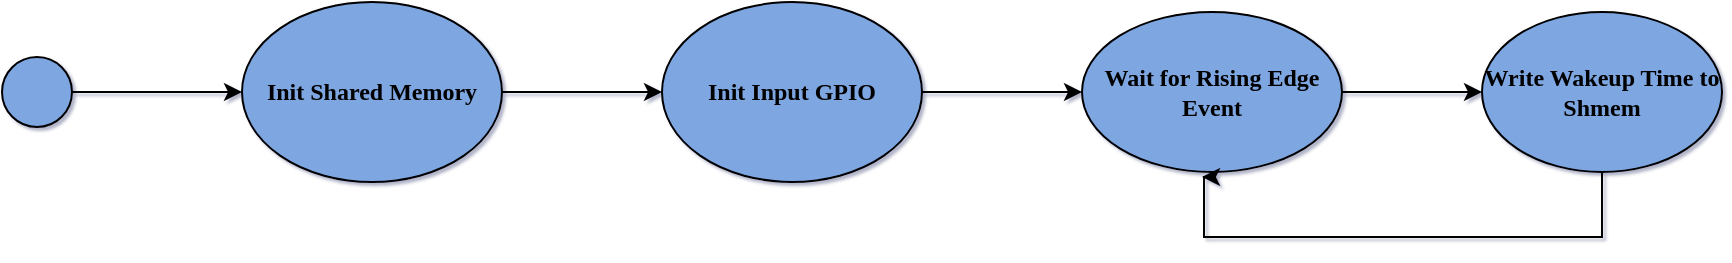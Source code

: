 <mxfile version="21.3.4" type="device" pages="3">
  <diagram id="H9cXedggXDRIJOp_ijHC" name="gtimer_state_machine">
    <mxGraphModel dx="1048" dy="-247" grid="1" gridSize="10" guides="1" tooltips="1" connect="1" arrows="1" fold="1" page="1" pageScale="1" pageWidth="1100" pageHeight="850" math="0" shadow="1">
      <root>
        <mxCell id="0" />
        <mxCell id="1" parent="0" />
        <mxCell id="vmlORSv95FjigiQp0P0b-10" value="" style="edgeStyle=orthogonalEdgeStyle;rounded=0;orthogonalLoop=1;jettySize=auto;html=1;fontFamily=Lucida Console;labelBackgroundColor=#D4E1F5;fontStyle=1;exitX=1;exitY=0.5;exitDx=0;exitDy=0;entryX=0;entryY=0.5;entryDx=0;entryDy=0;fontSize=12;" parent="1" source="MlheWF1Qkhs5KqdshO8N-5" target="MlheWF1Qkhs5KqdshO8N-7" edge="1">
          <mxGeometry relative="1" as="geometry">
            <mxPoint x="317.91" y="1696" as="targetPoint" />
          </mxGeometry>
        </mxCell>
        <mxCell id="MlheWF1Qkhs5KqdshO8N-5" value="Wait for Rising Edge Event" style="ellipse;whiteSpace=wrap;html=1;fontFamily=Lucida Console;fontSize=12;fontStyle=1;fillColor=#7EA6E0;" parent="1" vertex="1">
          <mxGeometry x="640" y="1221" width="130" height="80" as="geometry" />
        </mxCell>
        <mxCell id="T0Pd4vbM1uNse8A5Jt4m-2" value="" style="edgeStyle=orthogonalEdgeStyle;rounded=0;orthogonalLoop=1;jettySize=auto;html=1;exitX=0.5;exitY=1;exitDx=0;exitDy=0;fontFamily=Lucida Console;fontStyle=1;labelBackgroundColor=#D4E1F5;fontSize=12;" parent="1" source="MlheWF1Qkhs5KqdshO8N-7" edge="1">
          <mxGeometry x="0.27" relative="1" as="geometry">
            <mxPoint x="700" y="1303.5" as="targetPoint" />
            <Array as="points">
              <mxPoint x="900" y="1333.5" />
              <mxPoint x="701" y="1333.5" />
              <mxPoint x="701" y="1303.5" />
            </Array>
            <mxPoint as="offset" />
          </mxGeometry>
        </mxCell>
        <mxCell id="MlheWF1Qkhs5KqdshO8N-7" value="Write Wakeup Time to Shmem" style="ellipse;whiteSpace=wrap;html=1;fontFamily=Lucida Console;fontSize=12;fontStyle=1;fillColor=#7EA6E0;" parent="1" vertex="1">
          <mxGeometry x="840" y="1221" width="120" height="80" as="geometry" />
        </mxCell>
        <mxCell id="vmlORSv95FjigiQp0P0b-3" value="" style="edgeStyle=orthogonalEdgeStyle;rounded=0;orthogonalLoop=1;jettySize=auto;html=1;entryX=0;entryY=0.5;entryDx=0;entryDy=0;fontFamily=Lucida Console;labelBackgroundColor=#D4E1F5;fontStyle=1;fontSize=12;exitX=1;exitY=0.5;exitDx=0;exitDy=0;" parent="1" source="vmlORSv95FjigiQp0P0b-1" target="vmlORSv95FjigiQp0P0b-2" edge="1">
          <mxGeometry x="-0.061" relative="1" as="geometry">
            <Array as="points">
              <mxPoint x="380" y="1261.5" />
              <mxPoint x="380" y="1261.5" />
            </Array>
            <mxPoint as="offset" />
          </mxGeometry>
        </mxCell>
        <mxCell id="vmlORSv95FjigiQp0P0b-1" value="Init Shared Memory" style="ellipse;whiteSpace=wrap;html=1;fontFamily=Lucida Console;fontSize=12;fontStyle=1;fillColor=#7EA6E0;" parent="1" vertex="1">
          <mxGeometry x="220" y="1216" width="130" height="90" as="geometry" />
        </mxCell>
        <mxCell id="vmlORSv95FjigiQp0P0b-4" value="" style="edgeStyle=orthogonalEdgeStyle;rounded=0;orthogonalLoop=1;jettySize=auto;html=1;entryX=0;entryY=0.5;entryDx=0;entryDy=0;fontFamily=Lucida Console;labelBackgroundColor=#D4E1F5;fontStyle=1;fontSize=12;" parent="1" source="vmlORSv95FjigiQp0P0b-2" target="MlheWF1Qkhs5KqdshO8N-5" edge="1">
          <mxGeometry relative="1" as="geometry">
            <mxPoint as="offset" />
          </mxGeometry>
        </mxCell>
        <mxCell id="vmlORSv95FjigiQp0P0b-2" value="Init Input GPIO" style="ellipse;whiteSpace=wrap;html=1;fontFamily=Lucida Console;fontSize=12;fontStyle=1;fillColor=#7EA6E0;" parent="1" vertex="1">
          <mxGeometry x="430" y="1216" width="130" height="90" as="geometry" />
        </mxCell>
        <mxCell id="vmlORSv95FjigiQp0P0b-18" style="edgeStyle=orthogonalEdgeStyle;rounded=0;orthogonalLoop=1;jettySize=auto;html=1;entryX=0;entryY=0.5;entryDx=0;entryDy=0;fontFamily=Lucida Console;fontSize=12;fontStyle=0" parent="1" source="vmlORSv95FjigiQp0P0b-17" target="vmlORSv95FjigiQp0P0b-1" edge="1">
          <mxGeometry relative="1" as="geometry" />
        </mxCell>
        <mxCell id="vmlORSv95FjigiQp0P0b-17" value="" style="ellipse;whiteSpace=wrap;html=1;aspect=fixed;fillColor=#7EA6E0;fontFamily=Lucida Console;fontSize=12;fontStyle=0" parent="1" vertex="1">
          <mxGeometry x="100" y="1243.5" width="35" height="35" as="geometry" />
        </mxCell>
      </root>
    </mxGraphModel>
  </diagram>
  <diagram name="gsync_state_machine" id="cNr1XQqD759sCa3C88nT">
    <mxGraphModel dx="1048" dy="-247" grid="1" gridSize="10" guides="1" tooltips="1" connect="1" arrows="1" fold="1" page="1" pageScale="1" pageWidth="1100" pageHeight="850" background="none" math="0" shadow="1">
      <root>
        <mxCell id="0" />
        <mxCell id="1" parent="0" />
        <mxCell id="JC2metaAEz-XwuCULyKm-3" style="edgeStyle=orthogonalEdgeStyle;rounded=0;orthogonalLoop=1;jettySize=auto;html=1;entryX=0.5;entryY=0;entryDx=0;entryDy=0;exitX=0.5;exitY=1;exitDx=0;exitDy=0;fontFamily=Lucida Console;" parent="1" source="Tmm5sT9xq-HKcVvQ4M4n-6" target="pdDv1uYVtVUU_qt3WY7q-1" edge="1">
          <mxGeometry relative="1" as="geometry" />
        </mxCell>
        <mxCell id="Tmm5sT9xq-HKcVvQ4M4n-6" value="Get Current CLOCK_MONOTONIC Time" style="ellipse;whiteSpace=wrap;html=1;fontFamily=Lucida Console;fontSize=12;fontStyle=1;fillColor=#7EA6E0;" parent="1" vertex="1">
          <mxGeometry x="590" y="1100" width="150" height="80" as="geometry" />
        </mxCell>
        <mxCell id="Tmm5sT9xq-HKcVvQ4M4n-7" value="" style="edgeStyle=orthogonalEdgeStyle;rounded=0;orthogonalLoop=1;jettySize=auto;html=1;entryX=0;entryY=0.5;entryDx=0;entryDy=0;fontFamily=Lucida Console;labelBackgroundColor=#D4E1F5;fontStyle=1;exitX=1;exitY=0.5;exitDx=0;exitDy=0;" parent="1" source="Tmm5sT9xq-HKcVvQ4M4n-9" target="Tmm5sT9xq-HKcVvQ4M4n-12" edge="1">
          <mxGeometry relative="1" as="geometry" />
        </mxCell>
        <mxCell id="Tmm5sT9xq-HKcVvQ4M4n-9" value="Attach to Shared Memory" style="ellipse;whiteSpace=wrap;html=1;fontFamily=Lucida Console;fontSize=12;fontStyle=1;fillColor=#7EA6E0;" parent="1" vertex="1">
          <mxGeometry x="365" y="950" width="130" height="90" as="geometry" />
        </mxCell>
        <mxCell id="Tmm5sT9xq-HKcVvQ4M4n-10" value="" style="edgeStyle=orthogonalEdgeStyle;rounded=0;orthogonalLoop=1;jettySize=auto;html=1;fontFamily=Lucida Console;labelBackgroundColor=#D4E1F5;fontStyle=1;entryX=0.5;entryY=0;entryDx=0;entryDy=0;" parent="1" source="Tmm5sT9xq-HKcVvQ4M4n-12" target="Tmm5sT9xq-HKcVvQ4M4n-6" edge="1">
          <mxGeometry relative="1" as="geometry">
            <mxPoint as="offset" />
            <mxPoint x="805" y="995" as="targetPoint" />
          </mxGeometry>
        </mxCell>
        <mxCell id="Tmm5sT9xq-HKcVvQ4M4n-12" value="Init Output GPIO" style="ellipse;whiteSpace=wrap;html=1;fontFamily=Lucida Console;fontSize=12;fontStyle=1;fillColor=#7EA6E0;" parent="1" vertex="1">
          <mxGeometry x="600" y="950" width="130" height="90" as="geometry" />
        </mxCell>
        <mxCell id="Tmm5sT9xq-HKcVvQ4M4n-15" style="edgeStyle=orthogonalEdgeStyle;rounded=0;orthogonalLoop=1;jettySize=auto;html=1;entryX=0;entryY=0.5;entryDx=0;entryDy=0;fontFamily=Lucida Console;" parent="1" source="Tmm5sT9xq-HKcVvQ4M4n-16" target="Tmm5sT9xq-HKcVvQ4M4n-9" edge="1">
          <mxGeometry relative="1" as="geometry" />
        </mxCell>
        <mxCell id="Tmm5sT9xq-HKcVvQ4M4n-16" value="" style="ellipse;whiteSpace=wrap;html=1;aspect=fixed;fillColor=#7EA6E0;fontFamily=Lucida Console;" parent="1" vertex="1">
          <mxGeometry x="220" y="977.5" width="35" height="35" as="geometry" />
        </mxCell>
        <mxCell id="DomnHgO1XOQsfdxrIvcA-4" value="" style="edgeStyle=orthogonalEdgeStyle;rounded=0;orthogonalLoop=1;jettySize=auto;html=1;entryX=0.5;entryY=0;entryDx=0;entryDy=0;fontFamily=Lucida Console;labelBackgroundColor=#D4E1F5;fontStyle=1;exitX=0.5;exitY=1;exitDx=0;exitDy=0;" parent="1" source="DomnHgO1XOQsfdxrIvcA-1" target="DomnHgO1XOQsfdxrIvcA-2" edge="1">
          <mxGeometry relative="1" as="geometry" />
        </mxCell>
        <mxCell id="DomnHgO1XOQsfdxrIvcA-1" value="Compute Next Wakeup Time" style="ellipse;whiteSpace=wrap;html=1;fontFamily=Lucida Console;fontSize=12;fontStyle=1;fillColor=#7EA6E0;" parent="1" vertex="1">
          <mxGeometry x="605" y="1380" width="120" height="80" as="geometry" />
        </mxCell>
        <mxCell id="nB0VQEPAxrZI-wofyT0b-1" style="edgeStyle=orthogonalEdgeStyle;rounded=0;orthogonalLoop=1;jettySize=auto;html=1;entryX=0;entryY=0.5;entryDx=0;entryDy=0;fontFamily=Lucida Console;" parent="1" source="DomnHgO1XOQsfdxrIvcA-2" target="Tmm5sT9xq-HKcVvQ4M4n-6" edge="1">
          <mxGeometry relative="1" as="geometry">
            <Array as="points">
              <mxPoint x="545" y="1560" />
              <mxPoint x="545" y="1140" />
            </Array>
          </mxGeometry>
        </mxCell>
        <mxCell id="DomnHgO1XOQsfdxrIvcA-2" value="Sleep Until Next Wakeup" style="ellipse;whiteSpace=wrap;html=1;fontFamily=Lucida Console;fontSize=12;fontStyle=1;fillColor=#7EA6E0;" parent="1" vertex="1">
          <mxGeometry x="605" y="1520" width="120" height="80" as="geometry" />
        </mxCell>
        <mxCell id="JC2metaAEz-XwuCULyKm-4" style="edgeStyle=orthogonalEdgeStyle;rounded=0;orthogonalLoop=1;jettySize=auto;html=1;entryX=0.5;entryY=0;entryDx=0;entryDy=0;exitX=0.5;exitY=1;exitDx=0;exitDy=0;fontFamily=Lucida Console;" parent="1" source="pdDv1uYVtVUU_qt3WY7q-1" target="DomnHgO1XOQsfdxrIvcA-1" edge="1">
          <mxGeometry relative="1" as="geometry" />
        </mxCell>
        <mxCell id="pdDv1uYVtVUU_qt3WY7q-1" value="Send Wakeup Signal to Peer" style="ellipse;whiteSpace=wrap;html=1;fontFamily=Lucida Console;fontSize=12;fontStyle=1;fillColor=#7EA6E0;" parent="1" vertex="1">
          <mxGeometry x="605" y="1240" width="120" height="80" as="geometry" />
        </mxCell>
      </root>
    </mxGraphModel>
  </diagram>
  <diagram id="DiTGNNG7Svd6GytkEfqW" name="high_level_overview">
    <mxGraphModel dx="1233" dy="-141" grid="1" gridSize="10" guides="1" tooltips="1" connect="1" arrows="1" fold="1" page="1" pageScale="1" pageWidth="1100" pageHeight="850" math="0" shadow="0">
      <root>
        <mxCell id="0" />
        <mxCell id="1" parent="0" />
        <mxCell id="vD8CwAbJMXuYhD0ysed4-1" value="&lt;font style=&quot;font-size: 19px;&quot;&gt;BeagleBone Black 1&lt;/font&gt;" style="rounded=0;whiteSpace=wrap;html=1;verticalAlign=top;align=left;fillColor=#D4E1F5;fontFamily=Lucida Console;fontStyle=1;fontSize=15;" parent="1" vertex="1">
          <mxGeometry x="185" y="890" width="730" height="360" as="geometry" />
        </mxCell>
        <mxCell id="39j1JXNW90xBwzIc9Pb1-7" style="edgeStyle=orthogonalEdgeStyle;rounded=0;orthogonalLoop=1;jettySize=auto;html=1;exitX=0.5;exitY=1;exitDx=0;exitDy=0;entryX=0.25;entryY=0;entryDx=0;entryDy=0;" parent="1" source="39j1JXNW90xBwzIc9Pb1-1" target="39j1JXNW90xBwzIc9Pb1-3" edge="1">
          <mxGeometry relative="1" as="geometry" />
        </mxCell>
        <mxCell id="39j1JXNW90xBwzIc9Pb1-1" value="&lt;font style=&quot;font-size: 21px;&quot;&gt;gtimer&lt;/font&gt;" style="rounded=0;whiteSpace=wrap;html=1;fontFamily=Lucida Console;fontSize=12;fontStyle=1;fillColor=#A9C4EB;verticalAlign=middle;align=center;" parent="1" vertex="1">
          <mxGeometry x="258" y="960" width="270" height="100" as="geometry" />
        </mxCell>
        <mxCell id="39j1JXNW90xBwzIc9Pb1-2" value="&lt;font style=&quot;font-size: 21px;&quot;&gt;gsync&lt;/font&gt;" style="rounded=0;whiteSpace=wrap;html=1;fontFamily=Lucida Console;fontSize=12;fontStyle=1;fillColor=#A9C4EB;verticalAlign=middle;align=center;" parent="1" vertex="1">
          <mxGeometry x="573" y="960" width="270" height="100" as="geometry" />
        </mxCell>
        <mxCell id="39j1JXNW90xBwzIc9Pb1-6" style="edgeStyle=orthogonalEdgeStyle;rounded=0;orthogonalLoop=1;jettySize=auto;html=1;exitX=0.75;exitY=0;exitDx=0;exitDy=0;entryX=0.5;entryY=1;entryDx=0;entryDy=0;" parent="1" source="39j1JXNW90xBwzIc9Pb1-3" target="39j1JXNW90xBwzIc9Pb1-2" edge="1">
          <mxGeometry relative="1" as="geometry" />
        </mxCell>
        <mxCell id="39j1JXNW90xBwzIc9Pb1-3" value="&lt;font style=&quot;font-size: 21px;&quot;&gt;Shared Memory&lt;/font&gt;" style="rounded=0;whiteSpace=wrap;html=1;fontFamily=Lucida Console;fontSize=12;fontStyle=1;fillColor=#A9C4EB;verticalAlign=middle;align=center;" parent="1" vertex="1">
          <mxGeometry x="235" y="1120" width="630" height="100" as="geometry" />
        </mxCell>
        <mxCell id="39j1JXNW90xBwzIc9Pb1-8" value="&lt;font style=&quot;font-size: 19px;&quot;&gt;BeagleBone Black 2&lt;/font&gt;" style="rounded=0;whiteSpace=wrap;html=1;verticalAlign=top;align=left;fillColor=#D4E1F5;fontFamily=Lucida Console;fontStyle=1;fontSize=15;" parent="1" vertex="1">
          <mxGeometry x="185" y="1280" width="730" height="360" as="geometry" />
        </mxCell>
        <mxCell id="39j1JXNW90xBwzIc9Pb1-9" style="edgeStyle=orthogonalEdgeStyle;rounded=0;orthogonalLoop=1;jettySize=auto;html=1;exitX=0.5;exitY=1;exitDx=0;exitDy=0;entryX=0.25;entryY=0;entryDx=0;entryDy=0;" parent="1" source="39j1JXNW90xBwzIc9Pb1-10" target="39j1JXNW90xBwzIc9Pb1-13" edge="1">
          <mxGeometry relative="1" as="geometry" />
        </mxCell>
        <mxCell id="39j1JXNW90xBwzIc9Pb1-10" value="&lt;font style=&quot;font-size: 21px;&quot;&gt;gtimer&lt;/font&gt;" style="rounded=0;whiteSpace=wrap;html=1;fontFamily=Lucida Console;fontSize=12;fontStyle=1;fillColor=#A9C4EB;verticalAlign=middle;align=center;" parent="1" vertex="1">
          <mxGeometry x="258" y="1350" width="270" height="100" as="geometry" />
        </mxCell>
        <mxCell id="39j1JXNW90xBwzIc9Pb1-11" value="&lt;font style=&quot;font-size: 21px;&quot;&gt;gsync&lt;/font&gt;" style="rounded=0;whiteSpace=wrap;html=1;fontFamily=Lucida Console;fontSize=12;fontStyle=1;fillColor=#A9C4EB;verticalAlign=middle;align=center;" parent="1" vertex="1">
          <mxGeometry x="573" y="1350" width="270" height="100" as="geometry" />
        </mxCell>
        <mxCell id="39j1JXNW90xBwzIc9Pb1-12" style="edgeStyle=orthogonalEdgeStyle;rounded=0;orthogonalLoop=1;jettySize=auto;html=1;exitX=0.75;exitY=0;exitDx=0;exitDy=0;entryX=0.5;entryY=1;entryDx=0;entryDy=0;" parent="1" source="39j1JXNW90xBwzIc9Pb1-13" target="39j1JXNW90xBwzIc9Pb1-11" edge="1">
          <mxGeometry relative="1" as="geometry" />
        </mxCell>
        <mxCell id="39j1JXNW90xBwzIc9Pb1-13" value="&lt;font style=&quot;font-size: 21px;&quot;&gt;Shared Memory&lt;/font&gt;" style="rounded=0;whiteSpace=wrap;html=1;fontFamily=Lucida Console;fontSize=12;fontStyle=1;fillColor=#A9C4EB;verticalAlign=middle;align=center;" parent="1" vertex="1">
          <mxGeometry x="235" y="1510" width="630" height="100" as="geometry" />
        </mxCell>
        <mxCell id="9SjSr4ypHuw_rgeXVL2P-4" value="BBB_2 GPIO Signal" style="html=1;shadow=0;dashed=0;align=center;verticalAlign=middle;shape=mxgraph.arrows2.arrow;dy=0.6;dx=40;notch=0;fillColor=#FFD966;fontFamily=Lucida Console;fontStyle=1" parent="1" vertex="1">
          <mxGeometry x="843" y="1365" width="155" height="70" as="geometry" />
        </mxCell>
        <mxCell id="HPlUoSxQ0THgMtOYUcfv-1" value="BBB_2 GPIO Signal" style="html=1;shadow=0;dashed=0;align=center;verticalAlign=middle;shape=mxgraph.arrows2.arrow;dy=0.6;dx=40;notch=0;fillColor=#FFD966;fontFamily=Lucida Console;fontStyle=1" parent="1" vertex="1">
          <mxGeometry x="103" y="970" width="155" height="70" as="geometry" />
        </mxCell>
        <mxCell id="HPlUoSxQ0THgMtOYUcfv-2" value="BBB_1 GPIO Signal" style="html=1;shadow=0;dashed=0;align=center;verticalAlign=middle;shape=mxgraph.arrows2.arrow;dy=0.6;dx=40;notch=0;fillColor=#67AB9F;fontFamily=Lucida Console;fontStyle=1" parent="1" vertex="1">
          <mxGeometry x="843" y="975" width="155" height="70" as="geometry" />
        </mxCell>
        <mxCell id="HPlUoSxQ0THgMtOYUcfv-3" value="BBB_1 GPIO Signal" style="html=1;shadow=0;dashed=0;align=center;verticalAlign=middle;shape=mxgraph.arrows2.arrow;dy=0.6;dx=40;notch=0;fillColor=#67AB9F;fontFamily=Lucida Console;fontStyle=1" parent="1" vertex="1">
          <mxGeometry x="103" y="1365" width="155" height="70" as="geometry" />
        </mxCell>
      </root>
    </mxGraphModel>
  </diagram>
</mxfile>
